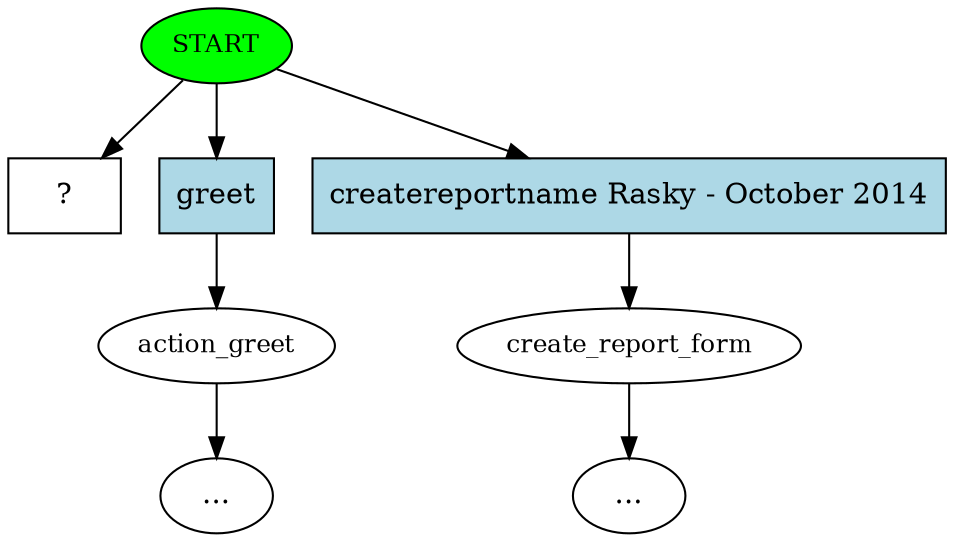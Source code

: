 digraph  {
0 [class="start active", fillcolor=green, fontsize=12, label=START, style=filled];
1 [class="", fontsize=12, label=action_greet];
8 [class="", fontsize=12, label=create_report_form];
"-16" [class=ellipsis, label="..."];
"-21" [class=ellipsis, label="..."];
20 [class="intent dashed active", label="  ?  ", shape=rect];
21 [class=intent, fillcolor=lightblue, label=greet, shape=rect, style=filled];
22 [class=intent, fillcolor=lightblue, label="createreportname Rasky - October 2014", shape=rect, style=filled];
0 -> 20  [class=active, key=NONE, label=""];
0 -> 21  [class="", key=0];
0 -> 22  [class="", key=0];
1 -> "-21"  [class="", key=NONE, label=""];
8 -> "-16"  [class="", key=NONE, label=""];
21 -> 1  [class="", key=0];
22 -> 8  [class="", key=0];
}
